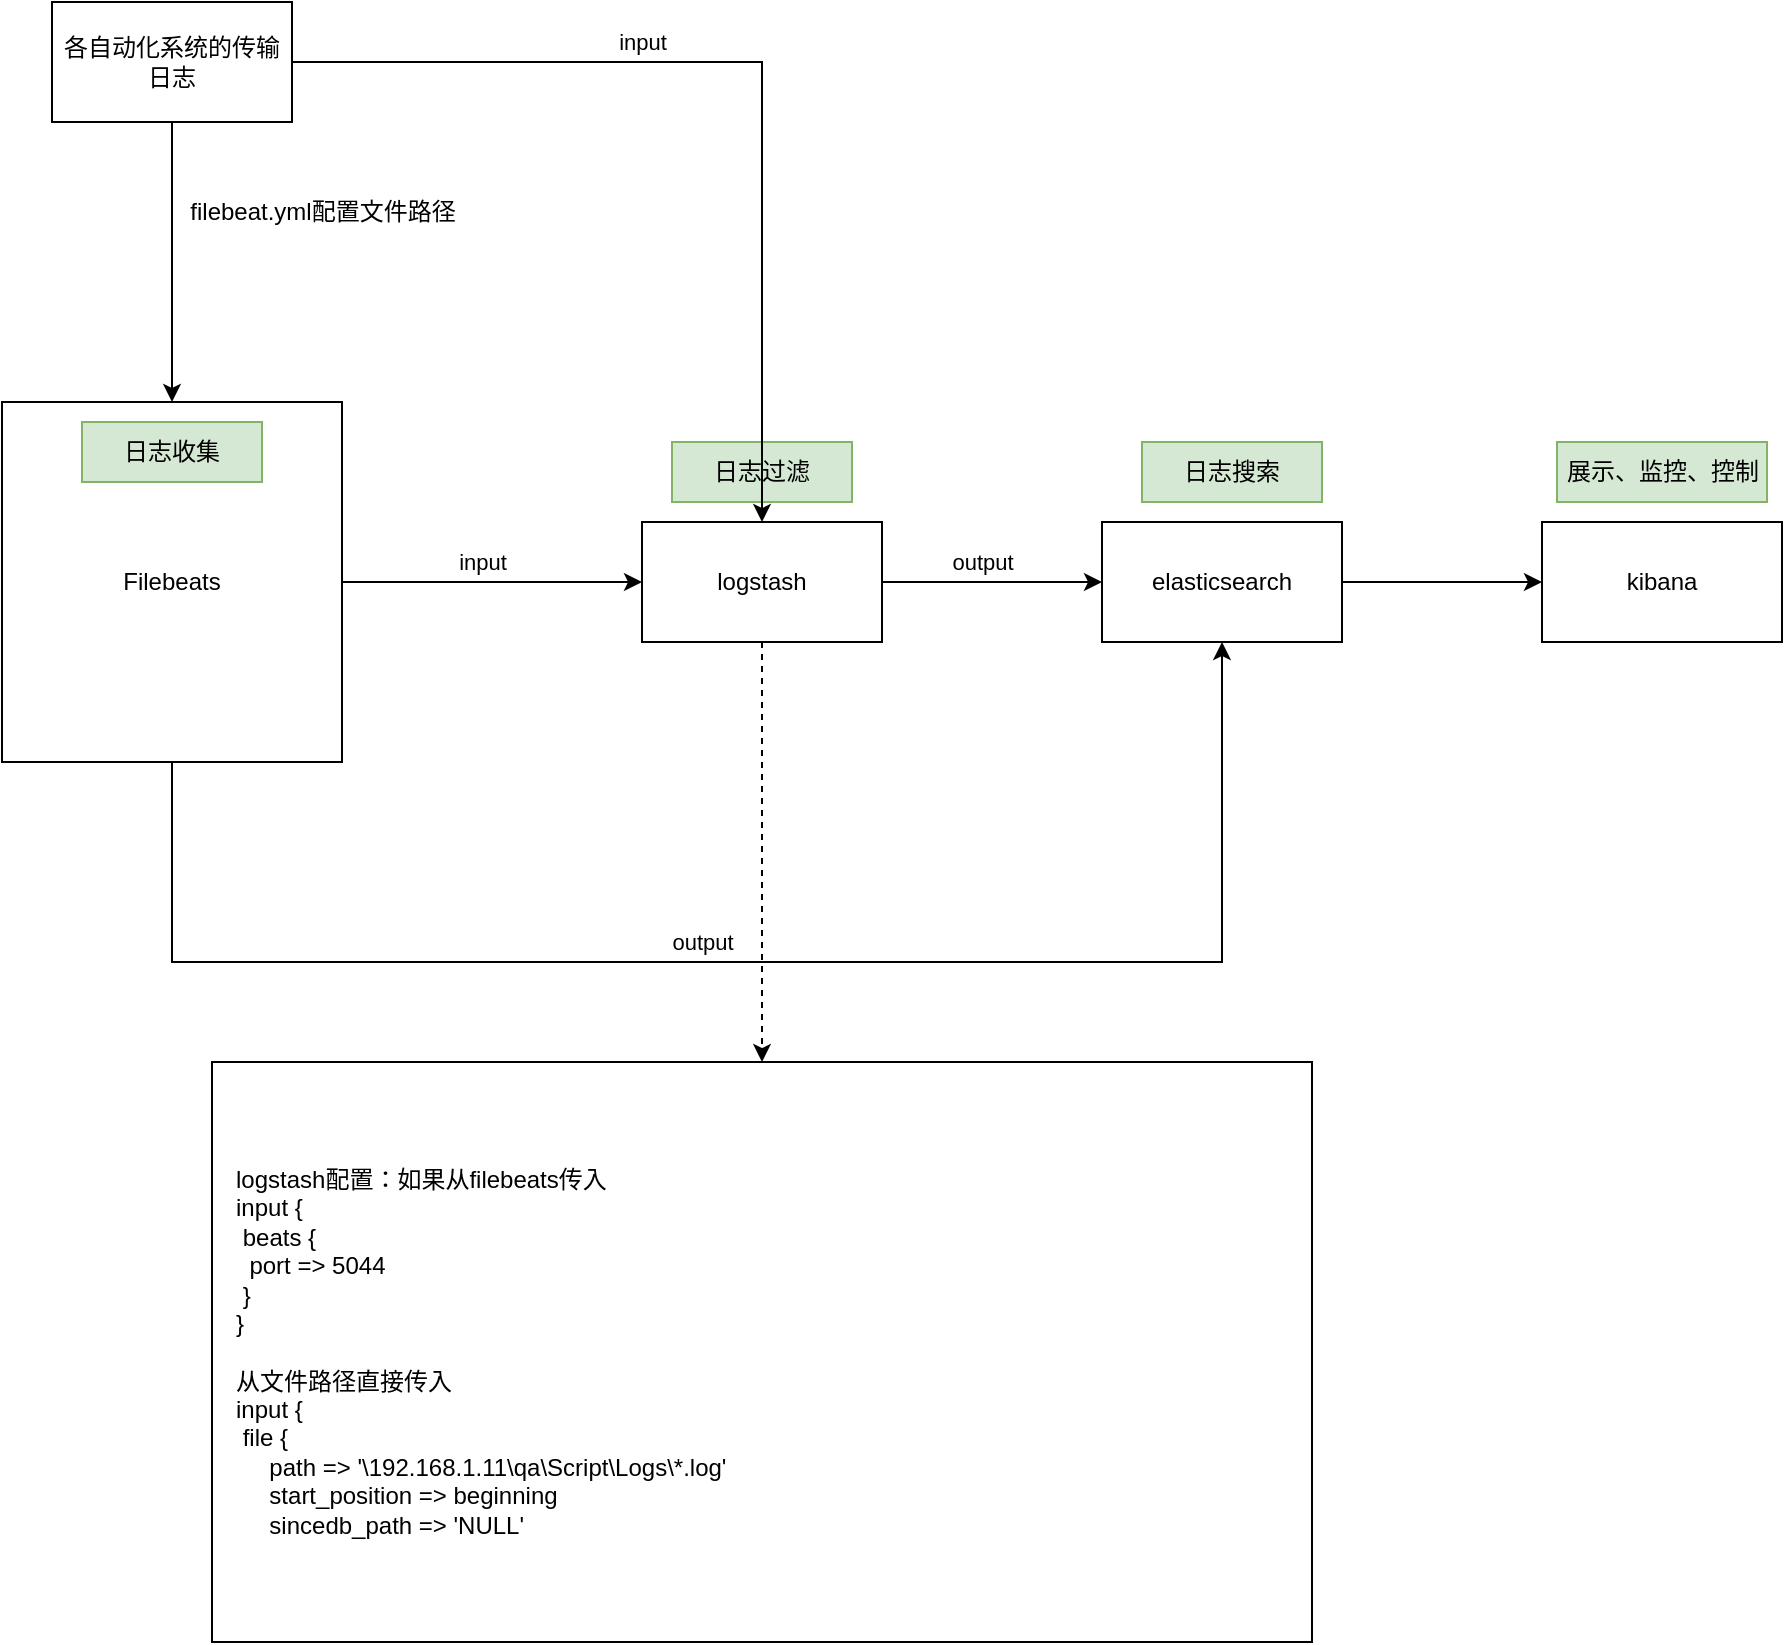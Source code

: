 <mxfile version="20.2.1" type="github">
  <diagram id="RzcEtvm96JnIgUenkMxl" name="第 1 页">
    <mxGraphModel dx="802" dy="780" grid="1" gridSize="10" guides="1" tooltips="1" connect="1" arrows="1" fold="1" page="1" pageScale="1" pageWidth="827" pageHeight="1169" math="0" shadow="0">
      <root>
        <mxCell id="0" />
        <mxCell id="1" parent="0" />
        <mxCell id="gY0WQMjgJ3JuYrdVmmzF-1" value="Filebeats" style="rounded=0;whiteSpace=wrap;html=1;" parent="1" vertex="1">
          <mxGeometry x="50" y="260" width="170" height="180" as="geometry" />
        </mxCell>
        <mxCell id="gY0WQMjgJ3JuYrdVmmzF-2" value="logstash" style="rounded=0;whiteSpace=wrap;html=1;" parent="1" vertex="1">
          <mxGeometry x="370" y="320" width="120" height="60" as="geometry" />
        </mxCell>
        <mxCell id="gY0WQMjgJ3JuYrdVmmzF-3" value="elasticsearch" style="rounded=0;whiteSpace=wrap;html=1;" parent="1" vertex="1">
          <mxGeometry x="600" y="320" width="120" height="60" as="geometry" />
        </mxCell>
        <mxCell id="gY0WQMjgJ3JuYrdVmmzF-4" value="kibana" style="rounded=0;whiteSpace=wrap;html=1;" parent="1" vertex="1">
          <mxGeometry x="820" y="320" width="120" height="60" as="geometry" />
        </mxCell>
        <mxCell id="gY0WQMjgJ3JuYrdVmmzF-5" value="" style="endArrow=classic;html=1;rounded=0;exitX=1;exitY=0.5;exitDx=0;exitDy=0;entryX=0;entryY=0.5;entryDx=0;entryDy=0;" parent="1" source="gY0WQMjgJ3JuYrdVmmzF-1" target="gY0WQMjgJ3JuYrdVmmzF-2" edge="1">
          <mxGeometry width="50" height="50" relative="1" as="geometry">
            <mxPoint x="270" y="420" as="sourcePoint" />
            <mxPoint x="320" y="370" as="targetPoint" />
          </mxGeometry>
        </mxCell>
        <mxCell id="gY0WQMjgJ3JuYrdVmmzF-15" value="input" style="edgeLabel;html=1;align=center;verticalAlign=middle;resizable=0;points=[];" parent="gY0WQMjgJ3JuYrdVmmzF-5" vertex="1" connectable="0">
          <mxGeometry x="0.133" y="-1" relative="1" as="geometry">
            <mxPoint x="-15" y="-11" as="offset" />
          </mxGeometry>
        </mxCell>
        <mxCell id="gY0WQMjgJ3JuYrdVmmzF-6" value="" style="endArrow=classic;html=1;rounded=0;exitX=1;exitY=0.5;exitDx=0;exitDy=0;entryX=0;entryY=0.5;entryDx=0;entryDy=0;" parent="1" source="gY0WQMjgJ3JuYrdVmmzF-2" target="gY0WQMjgJ3JuYrdVmmzF-3" edge="1">
          <mxGeometry width="50" height="50" relative="1" as="geometry">
            <mxPoint x="490" y="370" as="sourcePoint" />
            <mxPoint x="540" y="320" as="targetPoint" />
          </mxGeometry>
        </mxCell>
        <mxCell id="gY0WQMjgJ3JuYrdVmmzF-7" value="" style="endArrow=classic;html=1;rounded=0;exitX=1;exitY=0.5;exitDx=0;exitDy=0;entryX=0;entryY=0.5;entryDx=0;entryDy=0;" parent="1" source="gY0WQMjgJ3JuYrdVmmzF-3" target="gY0WQMjgJ3JuYrdVmmzF-4" edge="1">
          <mxGeometry width="50" height="50" relative="1" as="geometry">
            <mxPoint x="770" y="470" as="sourcePoint" />
            <mxPoint x="820" y="420" as="targetPoint" />
          </mxGeometry>
        </mxCell>
        <mxCell id="gY0WQMjgJ3JuYrdVmmzF-8" value="日志收集" style="rounded=0;whiteSpace=wrap;html=1;fillColor=#d5e8d4;strokeColor=#82b366;" parent="1" vertex="1">
          <mxGeometry x="90" y="270" width="90" height="30" as="geometry" />
        </mxCell>
        <mxCell id="gY0WQMjgJ3JuYrdVmmzF-9" value="日志过滤" style="rounded=0;whiteSpace=wrap;html=1;fillColor=#d5e8d4;strokeColor=#82b366;" parent="1" vertex="1">
          <mxGeometry x="385" y="280" width="90" height="30" as="geometry" />
        </mxCell>
        <mxCell id="gY0WQMjgJ3JuYrdVmmzF-10" value="日志搜索" style="rounded=0;whiteSpace=wrap;html=1;fillColor=#d5e8d4;strokeColor=#82b366;" parent="1" vertex="1">
          <mxGeometry x="620" y="280" width="90" height="30" as="geometry" />
        </mxCell>
        <mxCell id="gY0WQMjgJ3JuYrdVmmzF-11" value="展示、监控、控制" style="rounded=0;whiteSpace=wrap;html=1;fillColor=#d5e8d4;strokeColor=#82b366;" parent="1" vertex="1">
          <mxGeometry x="827.5" y="280" width="105" height="30" as="geometry" />
        </mxCell>
        <mxCell id="gY0WQMjgJ3JuYrdVmmzF-12" value="各自动化系统的传输日志" style="rounded=0;whiteSpace=wrap;html=1;" parent="1" vertex="1">
          <mxGeometry x="75" y="60" width="120" height="60" as="geometry" />
        </mxCell>
        <mxCell id="gY0WQMjgJ3JuYrdVmmzF-13" value="" style="endArrow=classic;html=1;rounded=0;exitX=0.5;exitY=1;exitDx=0;exitDy=0;entryX=0.5;entryY=0;entryDx=0;entryDy=0;" parent="1" source="gY0WQMjgJ3JuYrdVmmzF-12" target="gY0WQMjgJ3JuYrdVmmzF-1" edge="1">
          <mxGeometry width="50" height="50" relative="1" as="geometry">
            <mxPoint x="210" y="190" as="sourcePoint" />
            <mxPoint x="260" y="140" as="targetPoint" />
          </mxGeometry>
        </mxCell>
        <mxCell id="gY0WQMjgJ3JuYrdVmmzF-14" value="filebeat.yml配置文件路径" style="text;html=1;align=center;verticalAlign=middle;resizable=0;points=[];autosize=1;strokeColor=none;fillColor=none;" parent="1" vertex="1">
          <mxGeometry x="130" y="150" width="160" height="30" as="geometry" />
        </mxCell>
        <mxCell id="gY0WQMjgJ3JuYrdVmmzF-16" value="output" style="edgeLabel;html=1;align=center;verticalAlign=middle;resizable=0;points=[];" parent="1" vertex="1" connectable="0">
          <mxGeometry x="540" y="340" as="geometry" />
        </mxCell>
        <mxCell id="gY0WQMjgJ3JuYrdVmmzF-17" value="" style="endArrow=classic;html=1;rounded=0;exitX=0.5;exitY=1;exitDx=0;exitDy=0;entryX=0.5;entryY=1;entryDx=0;entryDy=0;" parent="1" source="gY0WQMjgJ3JuYrdVmmzF-1" target="gY0WQMjgJ3JuYrdVmmzF-3" edge="1">
          <mxGeometry width="50" height="50" relative="1" as="geometry">
            <mxPoint x="220" y="590" as="sourcePoint" />
            <mxPoint x="270" y="540" as="targetPoint" />
            <Array as="points">
              <mxPoint x="135" y="540" />
              <mxPoint x="660" y="540" />
            </Array>
          </mxGeometry>
        </mxCell>
        <mxCell id="gY0WQMjgJ3JuYrdVmmzF-18" value="output" style="edgeLabel;html=1;align=center;verticalAlign=middle;resizable=0;points=[];" parent="1" vertex="1" connectable="0">
          <mxGeometry x="400" y="530" as="geometry" />
        </mxCell>
        <mxCell id="bzxRzsBTqn3zVviiUZqM-1" value="" style="rounded=0;whiteSpace=wrap;html=1;" vertex="1" parent="1">
          <mxGeometry x="155" y="590" width="550" height="290" as="geometry" />
        </mxCell>
        <mxCell id="bzxRzsBTqn3zVviiUZqM-2" value="logstash配置：如果从filebeats传入&lt;br&gt;input {&lt;br&gt;&lt;span style=&quot;white-space: pre;&quot;&gt;	&lt;/span&gt;beats {&lt;br&gt;&lt;span style=&quot;white-space: pre;&quot;&gt;	&lt;/span&gt;&lt;span style=&quot;white-space: pre;&quot;&gt;	&lt;/span&gt;port =&amp;gt; 5044&lt;br&gt;&lt;span style=&quot;white-space: pre;&quot;&gt;	&lt;/span&gt;}&lt;br&gt;}&lt;br&gt;&lt;br&gt;从文件路径直接传入&lt;br&gt;input {&lt;br&gt;&lt;span style=&quot;white-space: pre;&quot;&gt;	&lt;/span&gt;file {&lt;br&gt;&lt;span style=&quot;white-space: pre;&quot;&gt;	&lt;/span&gt;&amp;nbsp; &amp;nbsp; path =&amp;gt; &#39;\\192.168.1.11\qa\Script\Logs\*.log&#39;&lt;br&gt;&lt;span style=&quot;white-space: pre;&quot;&gt;	&lt;/span&gt;&amp;nbsp; &amp;nbsp; start_position =&amp;gt; beginning&lt;br&gt;&lt;span style=&quot;white-space: pre;&quot;&gt;	&lt;/span&gt;&amp;nbsp; &amp;nbsp; sincedb_path =&amp;gt; &#39;NULL&#39;" style="text;html=1;strokeColor=none;fillColor=none;align=left;verticalAlign=middle;whiteSpace=wrap;rounded=0;" vertex="1" parent="1">
          <mxGeometry x="165" y="600" width="510" height="270" as="geometry" />
        </mxCell>
        <mxCell id="bzxRzsBTqn3zVviiUZqM-4" value="" style="endArrow=classic;html=1;rounded=0;strokeColor=default;exitX=0.5;exitY=1;exitDx=0;exitDy=0;dashed=1;" edge="1" parent="1" source="gY0WQMjgJ3JuYrdVmmzF-2" target="bzxRzsBTqn3zVviiUZqM-1">
          <mxGeometry width="50" height="50" relative="1" as="geometry">
            <mxPoint x="430" y="480" as="sourcePoint" />
            <mxPoint x="480" y="430" as="targetPoint" />
          </mxGeometry>
        </mxCell>
        <mxCell id="bzxRzsBTqn3zVviiUZqM-5" value="" style="endArrow=classic;html=1;rounded=0;strokeColor=default;exitX=1;exitY=0.5;exitDx=0;exitDy=0;entryX=0.5;entryY=0;entryDx=0;entryDy=0;" edge="1" parent="1" source="gY0WQMjgJ3JuYrdVmmzF-12" target="gY0WQMjgJ3JuYrdVmmzF-2">
          <mxGeometry width="50" height="50" relative="1" as="geometry">
            <mxPoint x="360" y="160" as="sourcePoint" />
            <mxPoint x="410" y="110" as="targetPoint" />
            <Array as="points">
              <mxPoint x="430" y="90" />
            </Array>
          </mxGeometry>
        </mxCell>
        <mxCell id="bzxRzsBTqn3zVviiUZqM-6" value="input" style="edgeLabel;html=1;align=center;verticalAlign=middle;resizable=0;points=[];" vertex="1" connectable="0" parent="1">
          <mxGeometry x="370" y="80" as="geometry" />
        </mxCell>
      </root>
    </mxGraphModel>
  </diagram>
</mxfile>
